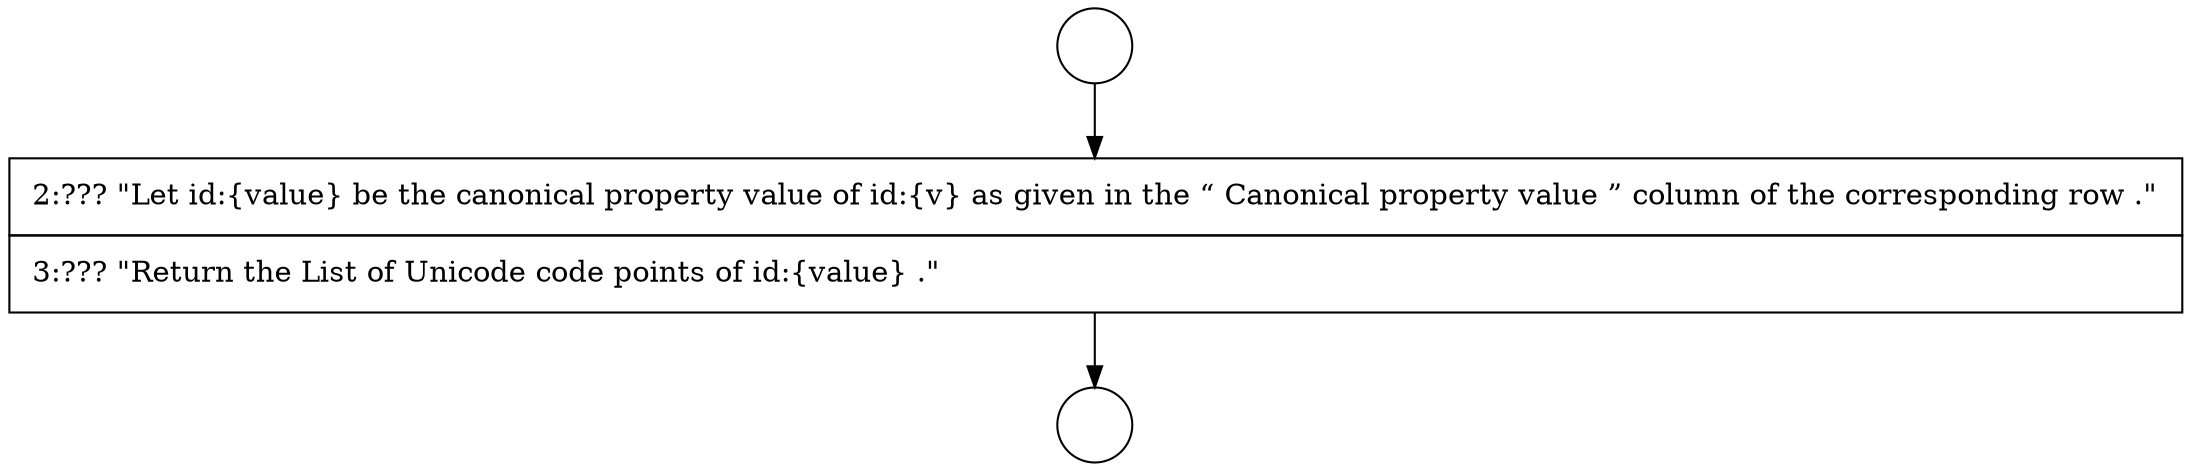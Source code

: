 digraph {
  node14796 [shape=circle label=" " color="black" fillcolor="white" style=filled]
  node14798 [shape=none, margin=0, label=<<font color="black">
    <table border="0" cellborder="1" cellspacing="0" cellpadding="10">
      <tr><td align="left">2:??? &quot;Let id:{value} be the canonical property value of id:{v} as given in the &ldquo; Canonical property value &rdquo; column of the corresponding row .&quot;</td></tr>
      <tr><td align="left">3:??? &quot;Return the List of Unicode code points of id:{value} .&quot;</td></tr>
    </table>
  </font>> color="black" fillcolor="white" style=filled]
  node14797 [shape=circle label=" " color="black" fillcolor="white" style=filled]
  node14796 -> node14798 [ color="black"]
  node14798 -> node14797 [ color="black"]
}
